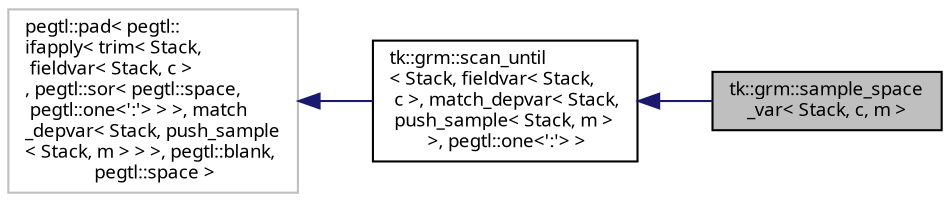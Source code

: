 digraph "tk::grm::sample_space_var&lt; Stack, c, m &gt;"
{
 // INTERACTIVE_SVG=YES
  bgcolor="transparent";
  edge [fontname="sans-serif",fontsize="9",labelfontname="sans-serif",labelfontsize="9"];
  node [fontname="sans-serif",fontsize="9",shape=record];
  rankdir="LR";
  Node1 [label="tk::grm::sample_space\l_var\< Stack, c, m \>",height=0.2,width=0.4,color="black", fillcolor="grey75", style="filled", fontcolor="black"];
  Node2 -> Node1 [dir="back",color="midnightblue",fontsize="9",style="solid",fontname="sans-serif"];
  Node2 [label="tk::grm::scan_until\l\< Stack, fieldvar\< Stack,\l c \>, match_depvar\< Stack,\l push_sample\< Stack, m \>\l \>, pegtl::one\<':'\> \>",height=0.2,width=0.4,color="black",URL="$structtk_1_1grm_1_1scan__until.html"];
  Node3 -> Node2 [dir="back",color="midnightblue",fontsize="9",style="solid",fontname="sans-serif"];
  Node3 [label="pegtl::pad\< pegtl::\lifapply\< trim\< Stack,\l fieldvar\< Stack, c \>\l, pegtl::sor\< pegtl::space,\l pegtl::one\<':'\> \> \>, match\l_depvar\< Stack, push_sample\l\< Stack, m \> \> \>, pegtl::blank,\l pegtl::space \>",height=0.2,width=0.4,color="grey75"];
}
